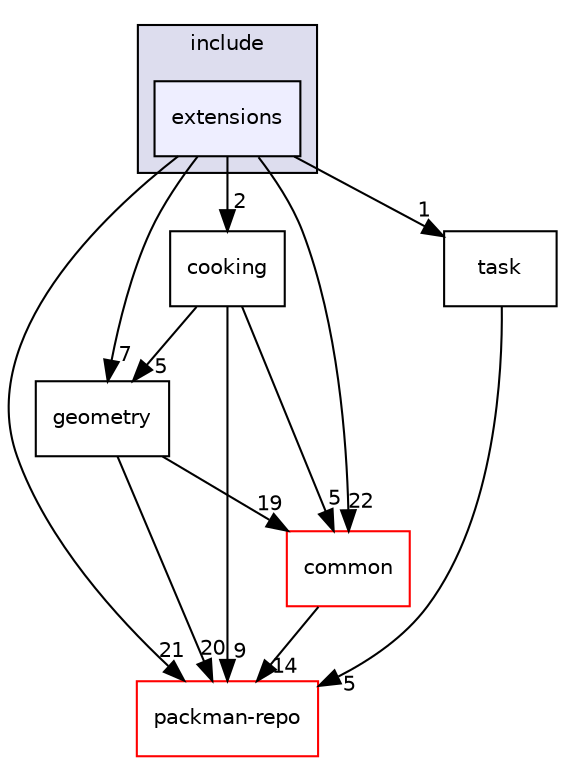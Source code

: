 digraph "extensions" {
  compound=true
  node [ fontsize="10", fontname="Helvetica"];
  edge [ labelfontsize="10", labelfontname="Helvetica"];
  subgraph clusterdir_29360d1ece32a6e2128493c81edcca5c {
    graph [ bgcolor="#ddddee", pencolor="black", label="include" fontname="Helvetica", fontsize="10", URL="dir_29360d1ece32a6e2128493c81edcca5c.html"]
  dir_45bfbbf9199f117a5804f88ffef86661 [shape=box, label="extensions", style="filled", fillcolor="#eeeeff", pencolor="black", URL="dir_45bfbbf9199f117a5804f88ffef86661.html"];
  }
  dir_dc3c7950115b8a88871a711b9e4faa7e [shape=box label="geometry" URL="dir_dc3c7950115b8a88871a711b9e4faa7e.html"];
  dir_dfd41746c4749bec71f08279ab94de0b [shape=box label="cooking" URL="dir_dfd41746c4749bec71f08279ab94de0b.html"];
  dir_7a1c9a623eca3c60ca954ecc6299ad90 [shape=box label="common" fillcolor="white" style="filled" color="red" URL="dir_7a1c9a623eca3c60ca954ecc6299ad90.html"];
  dir_bc025fb34cfccba9ddad77756373809e [shape=box label="task" URL="dir_bc025fb34cfccba9ddad77756373809e.html"];
  dir_0bc3c1d51e6c63f2207574e46b83fb8f [shape=box label="packman-repo" fillcolor="white" style="filled" color="red" URL="dir_0bc3c1d51e6c63f2207574e46b83fb8f.html"];
  dir_dc3c7950115b8a88871a711b9e4faa7e->dir_7a1c9a623eca3c60ca954ecc6299ad90 [headlabel="19", labeldistance=1.5 headhref="dir_000011_000008.html"];
  dir_dc3c7950115b8a88871a711b9e4faa7e->dir_0bc3c1d51e6c63f2207574e46b83fb8f [headlabel="20", labeldistance=1.5 headhref="dir_000011_000003.html"];
  dir_dfd41746c4749bec71f08279ab94de0b->dir_dc3c7950115b8a88871a711b9e4faa7e [headlabel="5", labeldistance=1.5 headhref="dir_000012_000011.html"];
  dir_dfd41746c4749bec71f08279ab94de0b->dir_7a1c9a623eca3c60ca954ecc6299ad90 [headlabel="5", labeldistance=1.5 headhref="dir_000012_000008.html"];
  dir_dfd41746c4749bec71f08279ab94de0b->dir_0bc3c1d51e6c63f2207574e46b83fb8f [headlabel="9", labeldistance=1.5 headhref="dir_000012_000003.html"];
  dir_7a1c9a623eca3c60ca954ecc6299ad90->dir_0bc3c1d51e6c63f2207574e46b83fb8f [headlabel="14", labeldistance=1.5 headhref="dir_000008_000003.html"];
  dir_45bfbbf9199f117a5804f88ffef86661->dir_dc3c7950115b8a88871a711b9e4faa7e [headlabel="7", labeldistance=1.5 headhref="dir_000009_000011.html"];
  dir_45bfbbf9199f117a5804f88ffef86661->dir_dfd41746c4749bec71f08279ab94de0b [headlabel="2", labeldistance=1.5 headhref="dir_000009_000012.html"];
  dir_45bfbbf9199f117a5804f88ffef86661->dir_7a1c9a623eca3c60ca954ecc6299ad90 [headlabel="22", labeldistance=1.5 headhref="dir_000009_000008.html"];
  dir_45bfbbf9199f117a5804f88ffef86661->dir_bc025fb34cfccba9ddad77756373809e [headlabel="1", labeldistance=1.5 headhref="dir_000009_000014.html"];
  dir_45bfbbf9199f117a5804f88ffef86661->dir_0bc3c1d51e6c63f2207574e46b83fb8f [headlabel="21", labeldistance=1.5 headhref="dir_000009_000003.html"];
  dir_bc025fb34cfccba9ddad77756373809e->dir_0bc3c1d51e6c63f2207574e46b83fb8f [headlabel="5", labeldistance=1.5 headhref="dir_000014_000003.html"];
}
